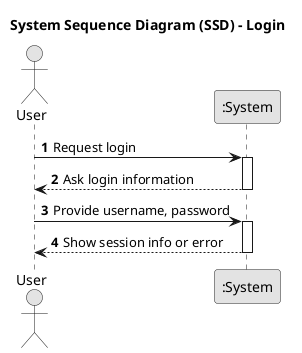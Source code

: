@startuml
skinparam monochrome true
skinparam packageStyle rectangle
skinparam shadowing false

title System Sequence Diagram (SSD) - Login

actor "User" as USER
participant ":System" as System

autonumber

USER -> System : Request login
activate System

System --> USER : Ask login information
deactivate System

USER -> System : Provide username, password
activate System

System --> USER : Show session info or error
deactivate System

@enduml
